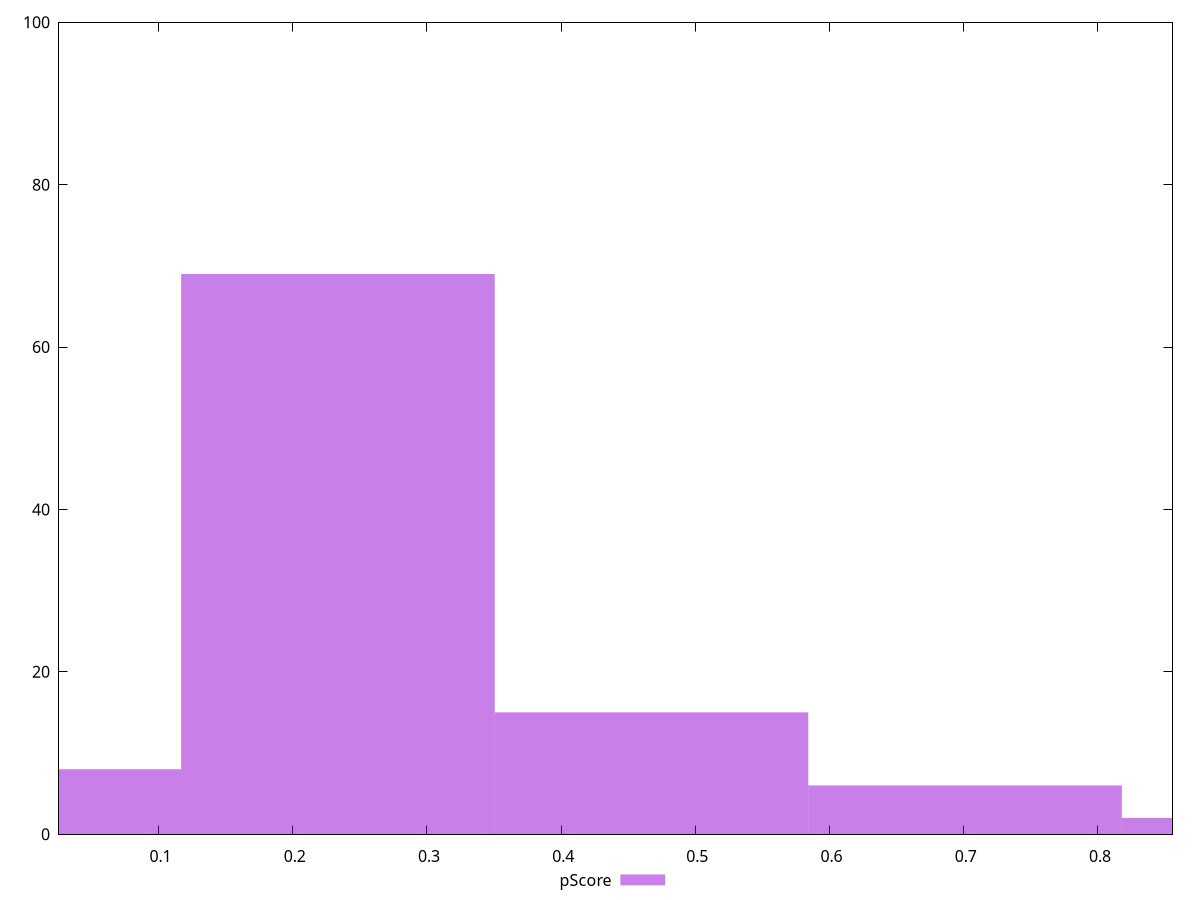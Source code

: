 reset

$pScore <<EOF
0.23365778610825713 69
0.7009733583247714 6
0 8
0.46731557221651426 15
0.9346311444330285 2
EOF

set key outside below
set boxwidth 0.23365778610825713
set xrange [0.025811174294999295:0.8555459229562103]
set yrange [0:100]
set trange [0:100]
set style fill transparent solid 0.5 noborder
set terminal svg size 640, 490 enhanced background rgb 'white'
set output "reprap/first-meaningful-paint/samples/pages+cached+noexternal+nomedia/pScore/histogram.svg"

plot $pScore title "pScore" with boxes

reset
